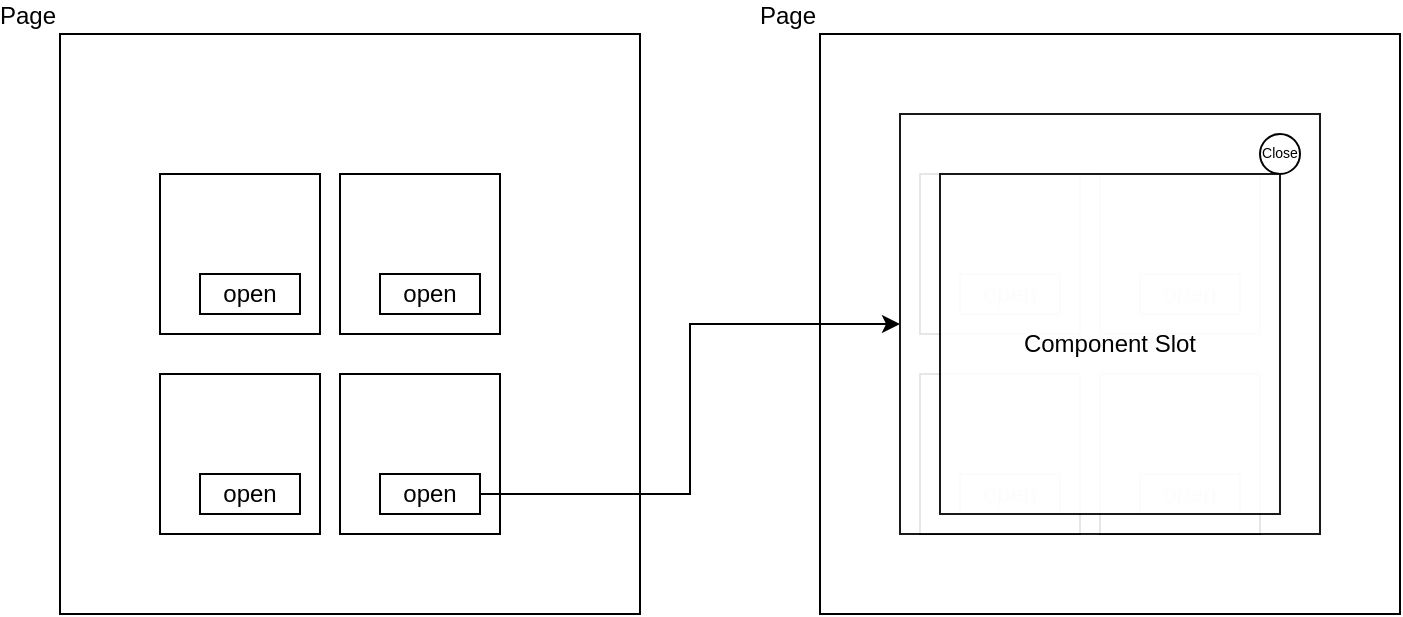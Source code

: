 <mxfile version="26.0.8">
  <diagram name="Page-1" id="F6-4f8zCy02JajRTyHKw">
    <mxGraphModel dx="1452" dy="792" grid="1" gridSize="10" guides="1" tooltips="1" connect="1" arrows="1" fold="1" page="1" pageScale="1" pageWidth="850" pageHeight="1100" math="0" shadow="0">
      <root>
        <mxCell id="0" />
        <mxCell id="1" parent="0" />
        <object label="Page" id="JS-o4TKP0ENBU3jge4v7-9">
          <mxCell style="whiteSpace=wrap;html=1;aspect=fixed;align=right;labelPosition=left;verticalLabelPosition=top;verticalAlign=bottom;" vertex="1" parent="1">
            <mxGeometry x="70" y="120" width="290" height="290" as="geometry" />
          </mxCell>
        </object>
        <mxCell id="JS-o4TKP0ENBU3jge4v7-1" value="" style="whiteSpace=wrap;html=1;aspect=fixed;" vertex="1" parent="1">
          <mxGeometry x="120" y="190" width="80" height="80" as="geometry" />
        </mxCell>
        <mxCell id="JS-o4TKP0ENBU3jge4v7-2" value="" style="whiteSpace=wrap;html=1;aspect=fixed;" vertex="1" parent="1">
          <mxGeometry x="120" y="290" width="80" height="80" as="geometry" />
        </mxCell>
        <mxCell id="JS-o4TKP0ENBU3jge4v7-3" value="" style="whiteSpace=wrap;html=1;aspect=fixed;" vertex="1" parent="1">
          <mxGeometry x="210" y="290" width="80" height="80" as="geometry" />
        </mxCell>
        <mxCell id="JS-o4TKP0ENBU3jge4v7-4" value="" style="whiteSpace=wrap;html=1;aspect=fixed;" vertex="1" parent="1">
          <mxGeometry x="210" y="190" width="80" height="80" as="geometry" />
        </mxCell>
        <mxCell id="JS-o4TKP0ENBU3jge4v7-5" value="open" style="rounded=0;whiteSpace=wrap;html=1;" vertex="1" parent="1">
          <mxGeometry x="140" y="240" width="50" height="20" as="geometry" />
        </mxCell>
        <mxCell id="JS-o4TKP0ENBU3jge4v7-6" value="open" style="rounded=0;whiteSpace=wrap;html=1;" vertex="1" parent="1">
          <mxGeometry x="230" y="240" width="50" height="20" as="geometry" />
        </mxCell>
        <mxCell id="JS-o4TKP0ENBU3jge4v7-7" value="open" style="rounded=0;whiteSpace=wrap;html=1;" vertex="1" parent="1">
          <mxGeometry x="140" y="340" width="50" height="20" as="geometry" />
        </mxCell>
        <mxCell id="JS-o4TKP0ENBU3jge4v7-8" value="open" style="rounded=0;whiteSpace=wrap;html=1;" vertex="1" parent="1">
          <mxGeometry x="230" y="340" width="50" height="20" as="geometry" />
        </mxCell>
        <object label="Page" id="JS-o4TKP0ENBU3jge4v7-11">
          <mxCell style="whiteSpace=wrap;html=1;aspect=fixed;align=right;labelPosition=left;verticalLabelPosition=top;verticalAlign=bottom;" vertex="1" parent="1">
            <mxGeometry x="450" y="120" width="290" height="290" as="geometry" />
          </mxCell>
        </object>
        <mxCell id="JS-o4TKP0ENBU3jge4v7-12" value="" style="whiteSpace=wrap;html=1;aspect=fixed;" vertex="1" parent="1">
          <mxGeometry x="500" y="190" width="80" height="80" as="geometry" />
        </mxCell>
        <mxCell id="JS-o4TKP0ENBU3jge4v7-13" value="" style="whiteSpace=wrap;html=1;aspect=fixed;" vertex="1" parent="1">
          <mxGeometry x="500" y="290" width="80" height="80" as="geometry" />
        </mxCell>
        <mxCell id="JS-o4TKP0ENBU3jge4v7-14" value="" style="whiteSpace=wrap;html=1;aspect=fixed;" vertex="1" parent="1">
          <mxGeometry x="590" y="290" width="80" height="80" as="geometry" />
        </mxCell>
        <mxCell id="JS-o4TKP0ENBU3jge4v7-15" value="" style="whiteSpace=wrap;html=1;aspect=fixed;" vertex="1" parent="1">
          <mxGeometry x="590" y="190" width="80" height="80" as="geometry" />
        </mxCell>
        <mxCell id="JS-o4TKP0ENBU3jge4v7-16" value="open" style="rounded=0;whiteSpace=wrap;html=1;" vertex="1" parent="1">
          <mxGeometry x="520" y="240" width="50" height="20" as="geometry" />
        </mxCell>
        <mxCell id="JS-o4TKP0ENBU3jge4v7-17" value="open" style="rounded=0;whiteSpace=wrap;html=1;" vertex="1" parent="1">
          <mxGeometry x="610" y="240" width="50" height="20" as="geometry" />
        </mxCell>
        <mxCell id="JS-o4TKP0ENBU3jge4v7-18" value="open" style="rounded=0;whiteSpace=wrap;html=1;" vertex="1" parent="1">
          <mxGeometry x="520" y="340" width="50" height="20" as="geometry" />
        </mxCell>
        <mxCell id="JS-o4TKP0ENBU3jge4v7-19" value="open" style="rounded=0;whiteSpace=wrap;html=1;" vertex="1" parent="1">
          <mxGeometry x="610" y="340" width="50" height="20" as="geometry" />
        </mxCell>
        <mxCell id="JS-o4TKP0ENBU3jge4v7-20" value="" style="whiteSpace=wrap;html=1;aspect=fixed;opacity=90;" vertex="1" parent="1">
          <mxGeometry x="490" y="160" width="210" height="210" as="geometry" />
        </mxCell>
        <mxCell id="JS-o4TKP0ENBU3jge4v7-21" value="Close" style="ellipse;whiteSpace=wrap;html=1;aspect=fixed;fontSize=7;" vertex="1" parent="1">
          <mxGeometry x="670" y="170" width="20" height="20" as="geometry" />
        </mxCell>
        <mxCell id="JS-o4TKP0ENBU3jge4v7-23" value="Component Slot" style="whiteSpace=wrap;html=1;aspect=fixed;opacity=90;" vertex="1" parent="1">
          <mxGeometry x="510" y="190" width="170" height="170" as="geometry" />
        </mxCell>
        <mxCell id="JS-o4TKP0ENBU3jge4v7-24" style="edgeStyle=orthogonalEdgeStyle;rounded=0;orthogonalLoop=1;jettySize=auto;html=1;" edge="1" parent="1" source="JS-o4TKP0ENBU3jge4v7-8" target="JS-o4TKP0ENBU3jge4v7-20">
          <mxGeometry relative="1" as="geometry" />
        </mxCell>
      </root>
    </mxGraphModel>
  </diagram>
</mxfile>
